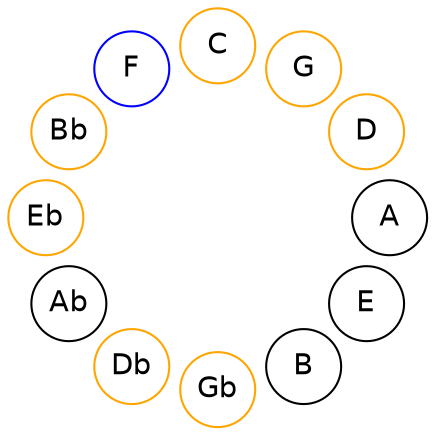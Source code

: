 
graph {

layout = circo;
mindist = .1

node [shape = circle, fontname = Helvetica, margin = 0]
edge [style=invis]

subgraph 1 {
	E -- B -- Gb -- Db -- Ab -- Eb -- Bb -- F -- C -- G -- D -- A -- E
}

Gb [color=orange];
Db [color=orange];
Eb [color=orange];
Bb [color=orange];
F [color=blue];
C [color=orange];
G [color=orange];
D [color=orange];
}
